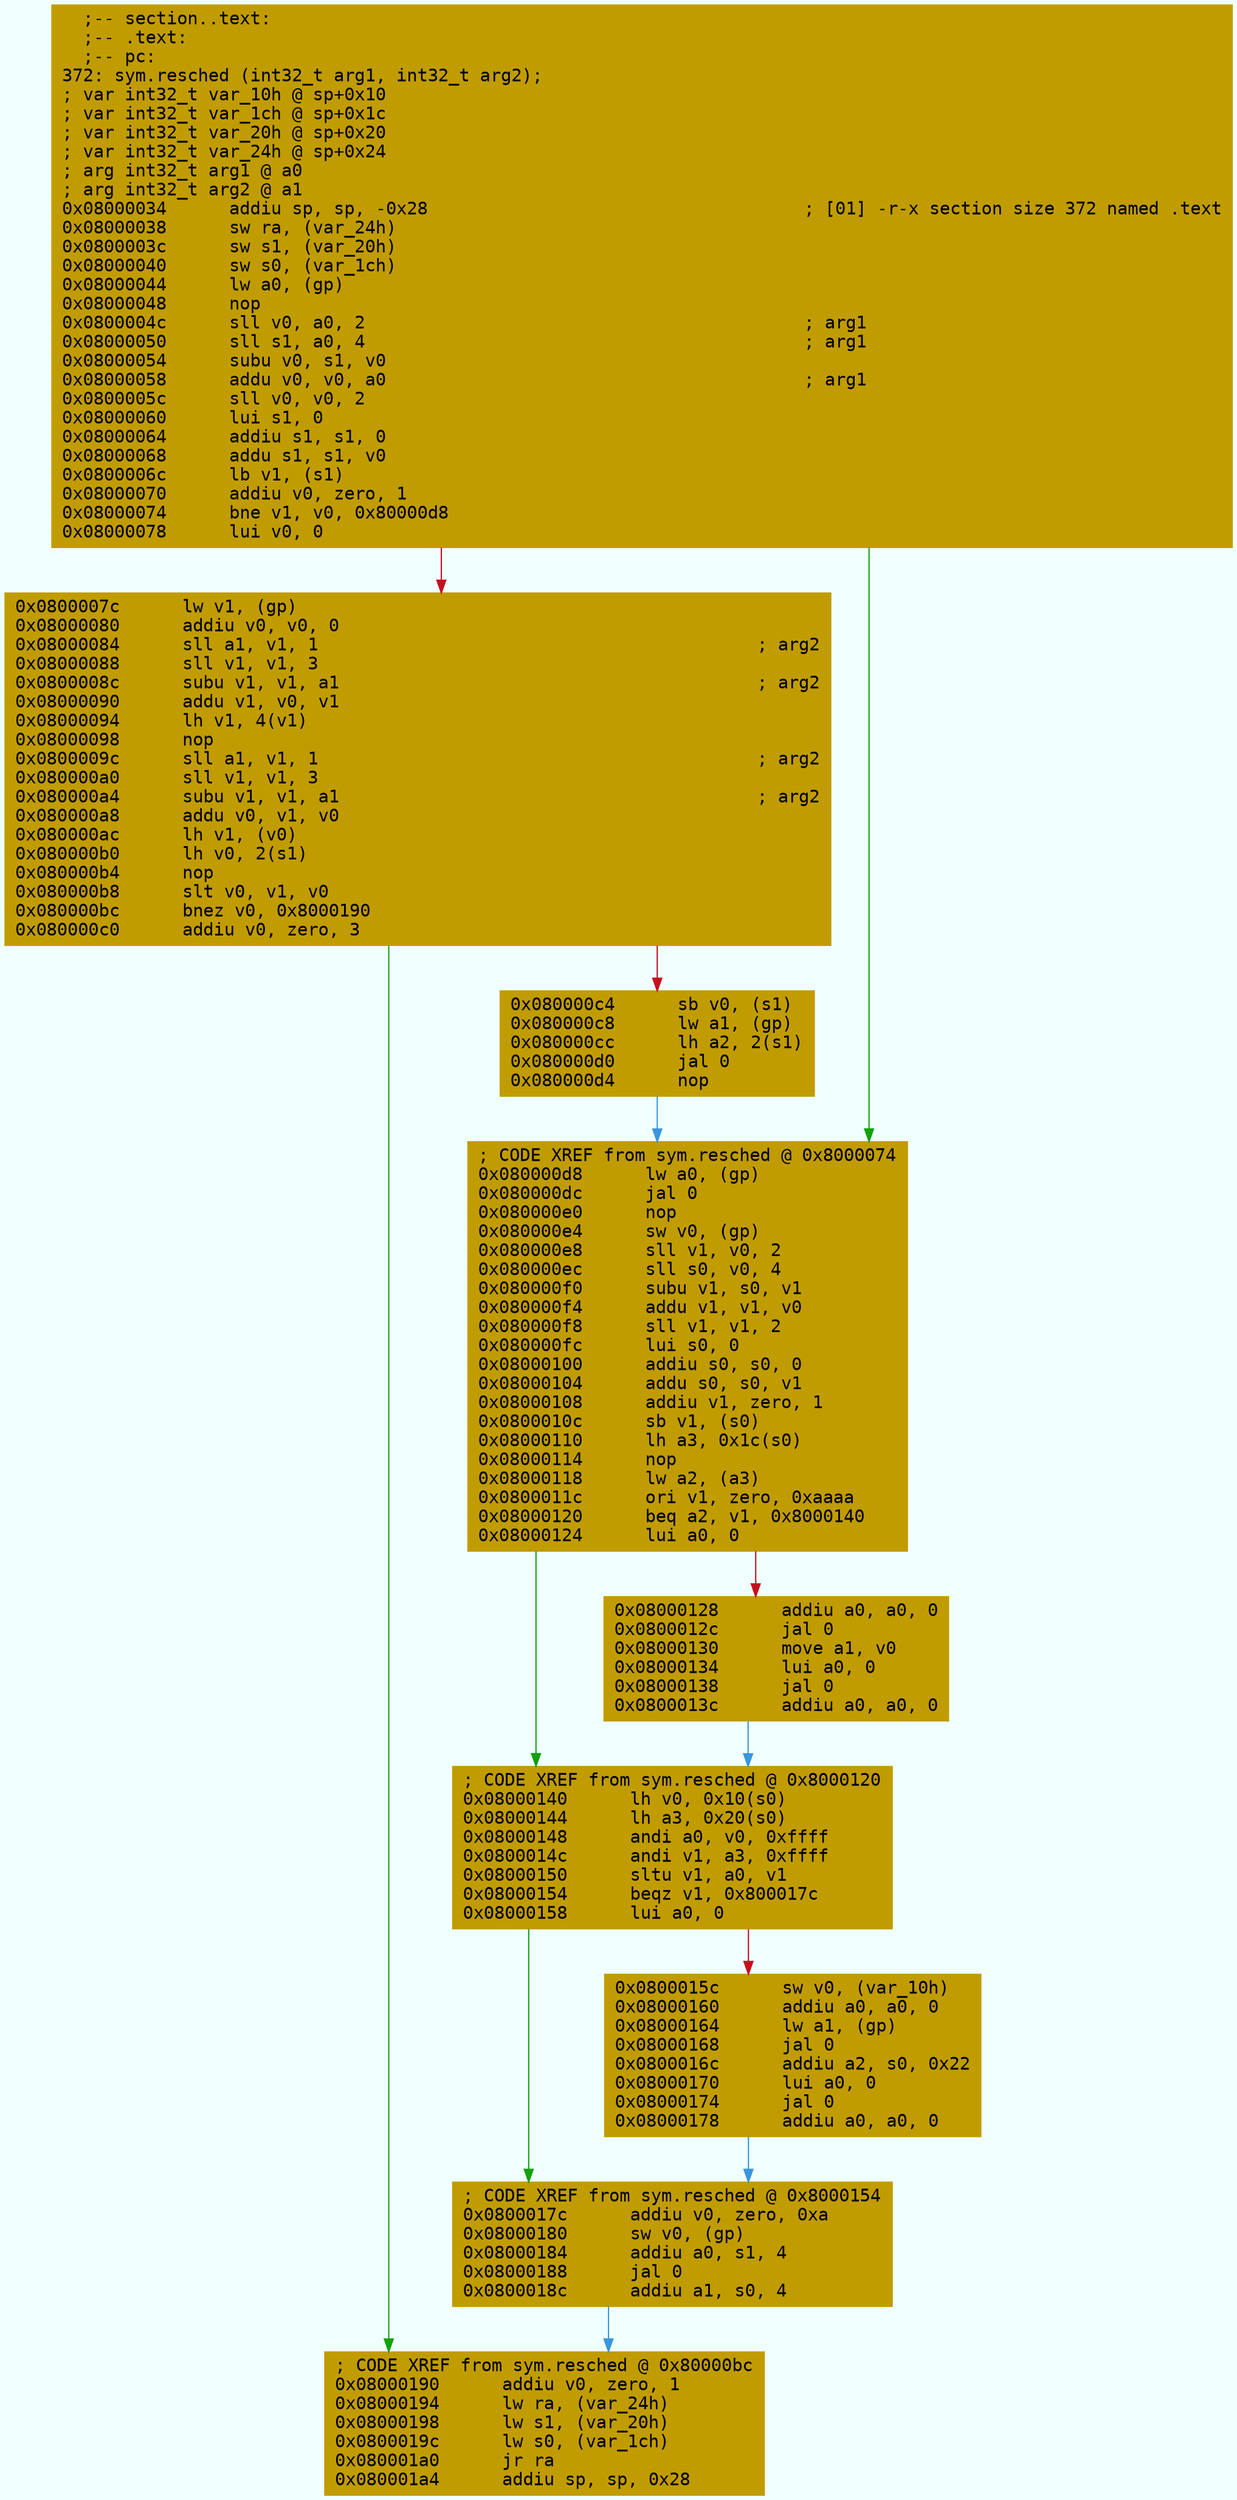 digraph code {
	graph [bgcolor=azure fontsize=8 fontname="Courier" splines="ortho"];
	node [fillcolor=gray style=filled shape=box];
	edge [arrowhead="normal"];
	"0x08000034" [URL="sym.resched/0x08000034", fillcolor="#c19c00",color="#c19c00", fontname="Courier",label="  ;-- section..text:\l  ;-- .text:\l  ;-- pc:\l372: sym.resched (int32_t arg1, int32_t arg2);\l; var int32_t var_10h @ sp+0x10\l; var int32_t var_1ch @ sp+0x1c\l; var int32_t var_20h @ sp+0x20\l; var int32_t var_24h @ sp+0x24\l; arg int32_t arg1 @ a0\l; arg int32_t arg2 @ a1\l0x08000034      addiu sp, sp, -0x28                                    ; [01] -r-x section size 372 named .text\l0x08000038      sw ra, (var_24h)\l0x0800003c      sw s1, (var_20h)\l0x08000040      sw s0, (var_1ch)\l0x08000044      lw a0, (gp)\l0x08000048      nop\l0x0800004c      sll v0, a0, 2                                          ; arg1\l0x08000050      sll s1, a0, 4                                          ; arg1\l0x08000054      subu v0, s1, v0\l0x08000058      addu v0, v0, a0                                        ; arg1\l0x0800005c      sll v0, v0, 2\l0x08000060      lui s1, 0\l0x08000064      addiu s1, s1, 0\l0x08000068      addu s1, s1, v0\l0x0800006c      lb v1, (s1)\l0x08000070      addiu v0, zero, 1\l0x08000074      bne v1, v0, 0x80000d8\l0x08000078      lui v0, 0\l"]
	"0x0800007c" [URL="sym.resched/0x0800007c", fillcolor="#c19c00",color="#c19c00", fontname="Courier",label="0x0800007c      lw v1, (gp)\l0x08000080      addiu v0, v0, 0\l0x08000084      sll a1, v1, 1                                          ; arg2\l0x08000088      sll v1, v1, 3\l0x0800008c      subu v1, v1, a1                                        ; arg2\l0x08000090      addu v1, v0, v1\l0x08000094      lh v1, 4(v1)\l0x08000098      nop\l0x0800009c      sll a1, v1, 1                                          ; arg2\l0x080000a0      sll v1, v1, 3\l0x080000a4      subu v1, v1, a1                                        ; arg2\l0x080000a8      addu v0, v1, v0\l0x080000ac      lh v1, (v0)\l0x080000b0      lh v0, 2(s1)\l0x080000b4      nop\l0x080000b8      slt v0, v1, v0\l0x080000bc      bnez v0, 0x8000190\l0x080000c0      addiu v0, zero, 3\l"]
	"0x080000c4" [URL="sym.resched/0x080000c4", fillcolor="#c19c00",color="#c19c00", fontname="Courier",label="0x080000c4      sb v0, (s1)\l0x080000c8      lw a1, (gp)\l0x080000cc      lh a2, 2(s1)\l0x080000d0      jal 0\l0x080000d4      nop\l"]
	"0x080000d8" [URL="sym.resched/0x080000d8", fillcolor="#c19c00",color="#c19c00", fontname="Courier",label="; CODE XREF from sym.resched @ 0x8000074\l0x080000d8      lw a0, (gp)\l0x080000dc      jal 0\l0x080000e0      nop\l0x080000e4      sw v0, (gp)\l0x080000e8      sll v1, v0, 2\l0x080000ec      sll s0, v0, 4\l0x080000f0      subu v1, s0, v1\l0x080000f4      addu v1, v1, v0\l0x080000f8      sll v1, v1, 2\l0x080000fc      lui s0, 0\l0x08000100      addiu s0, s0, 0\l0x08000104      addu s0, s0, v1\l0x08000108      addiu v1, zero, 1\l0x0800010c      sb v1, (s0)\l0x08000110      lh a3, 0x1c(s0)\l0x08000114      nop\l0x08000118      lw a2, (a3)\l0x0800011c      ori v1, zero, 0xaaaa\l0x08000120      beq a2, v1, 0x8000140\l0x08000124      lui a0, 0\l"]
	"0x08000128" [URL="sym.resched/0x08000128", fillcolor="#c19c00",color="#c19c00", fontname="Courier",label="0x08000128      addiu a0, a0, 0\l0x0800012c      jal 0\l0x08000130      move a1, v0\l0x08000134      lui a0, 0\l0x08000138      jal 0\l0x0800013c      addiu a0, a0, 0\l"]
	"0x08000140" [URL="sym.resched/0x08000140", fillcolor="#c19c00",color="#c19c00", fontname="Courier",label="; CODE XREF from sym.resched @ 0x8000120\l0x08000140      lh v0, 0x10(s0)\l0x08000144      lh a3, 0x20(s0)\l0x08000148      andi a0, v0, 0xffff\l0x0800014c      andi v1, a3, 0xffff\l0x08000150      sltu v1, a0, v1\l0x08000154      beqz v1, 0x800017c\l0x08000158      lui a0, 0\l"]
	"0x0800015c" [URL="sym.resched/0x0800015c", fillcolor="#c19c00",color="#c19c00", fontname="Courier",label="0x0800015c      sw v0, (var_10h)\l0x08000160      addiu a0, a0, 0\l0x08000164      lw a1, (gp)\l0x08000168      jal 0\l0x0800016c      addiu a2, s0, 0x22\l0x08000170      lui a0, 0\l0x08000174      jal 0\l0x08000178      addiu a0, a0, 0\l"]
	"0x0800017c" [URL="sym.resched/0x0800017c", fillcolor="#c19c00",color="#c19c00", fontname="Courier",label="; CODE XREF from sym.resched @ 0x8000154\l0x0800017c      addiu v0, zero, 0xa\l0x08000180      sw v0, (gp)\l0x08000184      addiu a0, s1, 4\l0x08000188      jal 0\l0x0800018c      addiu a1, s0, 4\l"]
	"0x08000190" [URL="sym.resched/0x08000190", fillcolor="#c19c00",color="#c19c00", fontname="Courier",label="; CODE XREF from sym.resched @ 0x80000bc\l0x08000190      addiu v0, zero, 1\l0x08000194      lw ra, (var_24h)\l0x08000198      lw s1, (var_20h)\l0x0800019c      lw s0, (var_1ch)\l0x080001a0      jr ra\l0x080001a4      addiu sp, sp, 0x28\l"]
        "0x08000034" -> "0x080000d8" [color="#13a10e"];
        "0x08000034" -> "0x0800007c" [color="#c50f1f"];
        "0x0800007c" -> "0x08000190" [color="#13a10e"];
        "0x0800007c" -> "0x080000c4" [color="#c50f1f"];
        "0x080000c4" -> "0x080000d8" [color="#3a96dd"];
        "0x080000d8" -> "0x08000140" [color="#13a10e"];
        "0x080000d8" -> "0x08000128" [color="#c50f1f"];
        "0x08000128" -> "0x08000140" [color="#3a96dd"];
        "0x08000140" -> "0x0800017c" [color="#13a10e"];
        "0x08000140" -> "0x0800015c" [color="#c50f1f"];
        "0x0800015c" -> "0x0800017c" [color="#3a96dd"];
        "0x0800017c" -> "0x08000190" [color="#3a96dd"];
}

